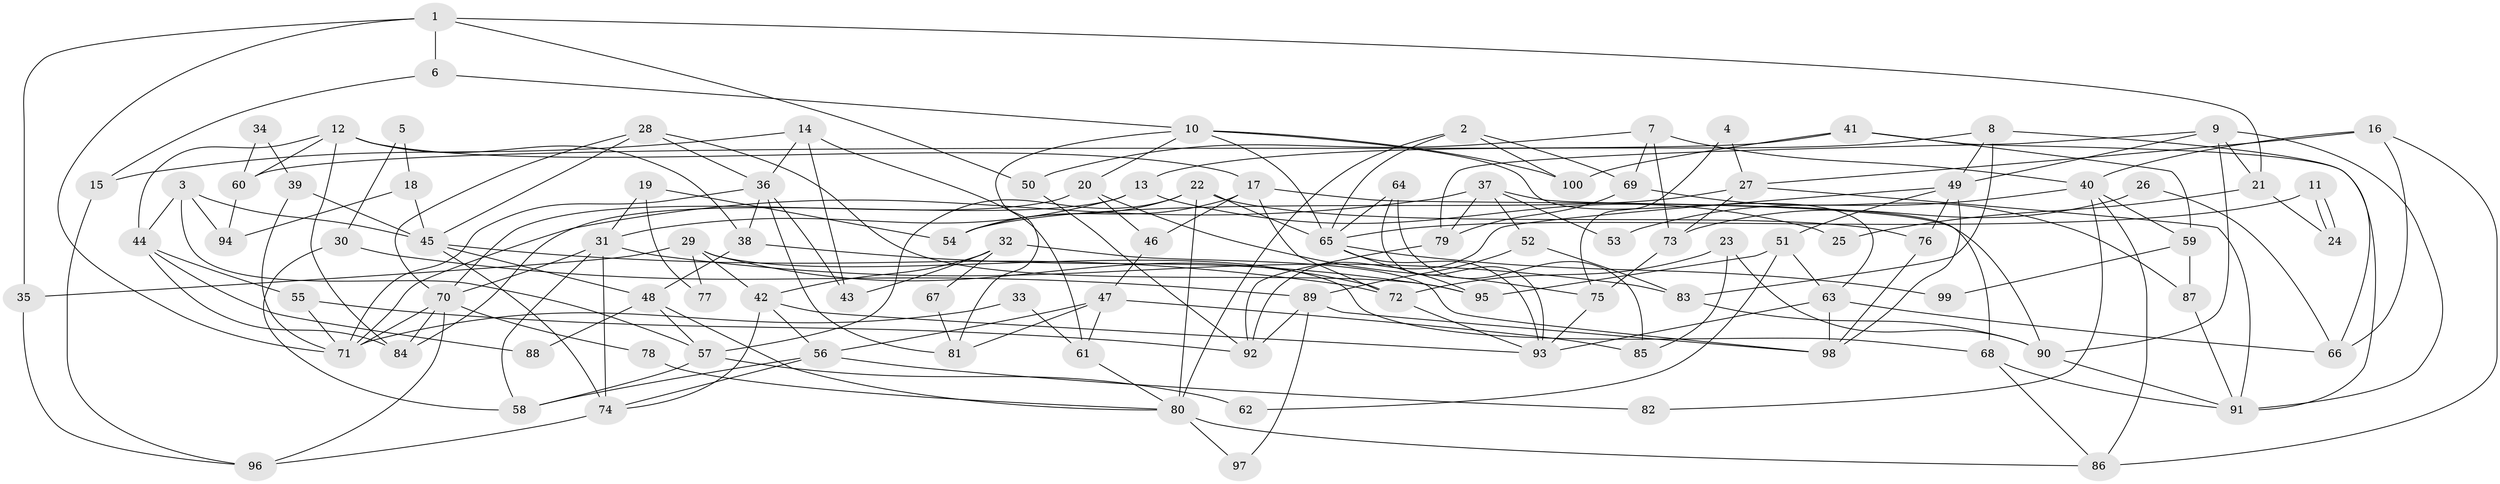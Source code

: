 // Generated by graph-tools (version 1.1) at 2025/39/02/21/25 10:39:00]
// undirected, 100 vertices, 200 edges
graph export_dot {
graph [start="1"]
  node [color=gray90,style=filled];
  1;
  2;
  3;
  4;
  5;
  6;
  7;
  8;
  9;
  10;
  11;
  12;
  13;
  14;
  15;
  16;
  17;
  18;
  19;
  20;
  21;
  22;
  23;
  24;
  25;
  26;
  27;
  28;
  29;
  30;
  31;
  32;
  33;
  34;
  35;
  36;
  37;
  38;
  39;
  40;
  41;
  42;
  43;
  44;
  45;
  46;
  47;
  48;
  49;
  50;
  51;
  52;
  53;
  54;
  55;
  56;
  57;
  58;
  59;
  60;
  61;
  62;
  63;
  64;
  65;
  66;
  67;
  68;
  69;
  70;
  71;
  72;
  73;
  74;
  75;
  76;
  77;
  78;
  79;
  80;
  81;
  82;
  83;
  84;
  85;
  86;
  87;
  88;
  89;
  90;
  91;
  92;
  93;
  94;
  95;
  96;
  97;
  98;
  99;
  100;
  1 -- 50;
  1 -- 35;
  1 -- 6;
  1 -- 21;
  1 -- 71;
  2 -- 65;
  2 -- 80;
  2 -- 69;
  2 -- 100;
  3 -- 45;
  3 -- 44;
  3 -- 57;
  3 -- 94;
  4 -- 75;
  4 -- 27;
  5 -- 18;
  5 -- 30;
  6 -- 15;
  6 -- 10;
  7 -- 69;
  7 -- 40;
  7 -- 50;
  7 -- 73;
  8 -- 83;
  8 -- 13;
  8 -- 49;
  8 -- 66;
  9 -- 49;
  9 -- 91;
  9 -- 21;
  9 -- 79;
  9 -- 90;
  10 -- 65;
  10 -- 20;
  10 -- 63;
  10 -- 81;
  10 -- 100;
  11 -- 24;
  11 -- 24;
  11 -- 65;
  12 -- 44;
  12 -- 38;
  12 -- 17;
  12 -- 60;
  12 -- 84;
  13 -- 84;
  13 -- 31;
  13 -- 25;
  14 -- 36;
  14 -- 61;
  14 -- 15;
  14 -- 43;
  15 -- 96;
  16 -- 27;
  16 -- 66;
  16 -- 40;
  16 -- 86;
  17 -- 54;
  17 -- 46;
  17 -- 72;
  17 -- 90;
  18 -- 94;
  18 -- 45;
  19 -- 31;
  19 -- 54;
  19 -- 77;
  20 -- 70;
  20 -- 46;
  20 -- 75;
  21 -- 24;
  21 -- 25;
  22 -- 57;
  22 -- 65;
  22 -- 54;
  22 -- 76;
  22 -- 80;
  23 -- 72;
  23 -- 90;
  23 -- 85;
  26 -- 73;
  26 -- 66;
  27 -- 91;
  27 -- 73;
  27 -- 54;
  28 -- 95;
  28 -- 36;
  28 -- 45;
  28 -- 70;
  29 -- 72;
  29 -- 68;
  29 -- 35;
  29 -- 42;
  29 -- 77;
  30 -- 89;
  30 -- 58;
  31 -- 83;
  31 -- 70;
  31 -- 58;
  31 -- 74;
  32 -- 98;
  32 -- 42;
  32 -- 43;
  32 -- 67;
  33 -- 61;
  33 -- 71;
  34 -- 60;
  34 -- 39;
  35 -- 96;
  36 -- 43;
  36 -- 38;
  36 -- 71;
  36 -- 81;
  37 -- 68;
  37 -- 71;
  37 -- 52;
  37 -- 53;
  37 -- 79;
  38 -- 48;
  38 -- 95;
  39 -- 45;
  39 -- 71;
  40 -- 86;
  40 -- 53;
  40 -- 59;
  40 -- 82;
  41 -- 59;
  41 -- 100;
  41 -- 60;
  41 -- 91;
  42 -- 74;
  42 -- 56;
  42 -- 93;
  44 -- 84;
  44 -- 55;
  44 -- 88;
  45 -- 74;
  45 -- 48;
  45 -- 72;
  46 -- 47;
  47 -- 81;
  47 -- 56;
  47 -- 61;
  47 -- 85;
  48 -- 57;
  48 -- 80;
  48 -- 88;
  49 -- 98;
  49 -- 51;
  49 -- 76;
  49 -- 92;
  50 -- 92;
  51 -- 63;
  51 -- 62;
  51 -- 95;
  52 -- 89;
  52 -- 83;
  55 -- 71;
  55 -- 92;
  56 -- 58;
  56 -- 74;
  56 -- 82;
  57 -- 58;
  57 -- 62;
  59 -- 87;
  59 -- 99;
  60 -- 94;
  61 -- 80;
  63 -- 93;
  63 -- 66;
  63 -- 98;
  64 -- 93;
  64 -- 85;
  64 -- 65;
  65 -- 93;
  65 -- 95;
  65 -- 99;
  67 -- 81;
  68 -- 91;
  68 -- 86;
  69 -- 79;
  69 -- 87;
  70 -- 71;
  70 -- 78;
  70 -- 84;
  70 -- 96;
  72 -- 93;
  73 -- 75;
  74 -- 96;
  75 -- 93;
  76 -- 98;
  78 -- 80;
  79 -- 92;
  80 -- 86;
  80 -- 97;
  83 -- 90;
  87 -- 91;
  89 -- 98;
  89 -- 92;
  89 -- 97;
  90 -- 91;
}
